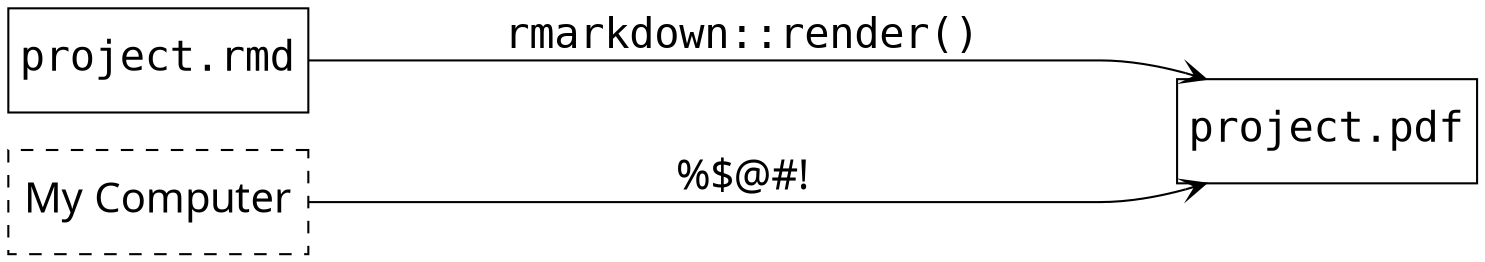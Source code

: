digraph cicd {

graph [
  layout = dot
  rankdir = LR
]

node  [
  shape = rectangle
  color = black
  fixedsize = true
  height = 0.7
  width = 2.0
  style = solid
  fontsize=20
]

node  [
  fontname = "Courier"
  label = "project.rmd"
]
source

node [
  fontname = "Fira Sans"
  label = "My Computer"
  style = dashed
]
computer

node [
  fontname = "Courier",
  label = "project.pdf"
  style = solid
]
binary

edge [
  arrowhead = "vee"
  color = black,
  fontname = "Courier"
  minlen = 5
  fontsize=20
]
source -> {binary} [
  label = "rmarkdown::render()"
  width = 1
]
computer -> {binary} [
  label = "%$@#!"
  fontname = "Fira Sans"
]
}

